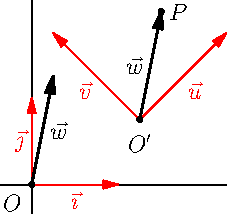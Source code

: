   import geometry; size(4cm,0);
  currentcoordsys=cartesiansystem((1.25,0.75), i=(1,1), j=(-1,1));
  coordsys Rp=currentcoordsys; coordsys R=defaultcoordsys;
  show(R);
  show("$O'$","$\vec{u}$","$\vec{v}$", Rp, xpen=invisible);
  point P=(0.75,0.5); dot("$P$",P); vector w=P;
  pen bpp=linewidth(bp);
  draw("$\vec{w}$", origin()--origin()+w, W, bpp, Arrow(3mm));
  draw("$\vec{w}$", origin--locate(w), E, bpp, Arrow(3mm));
